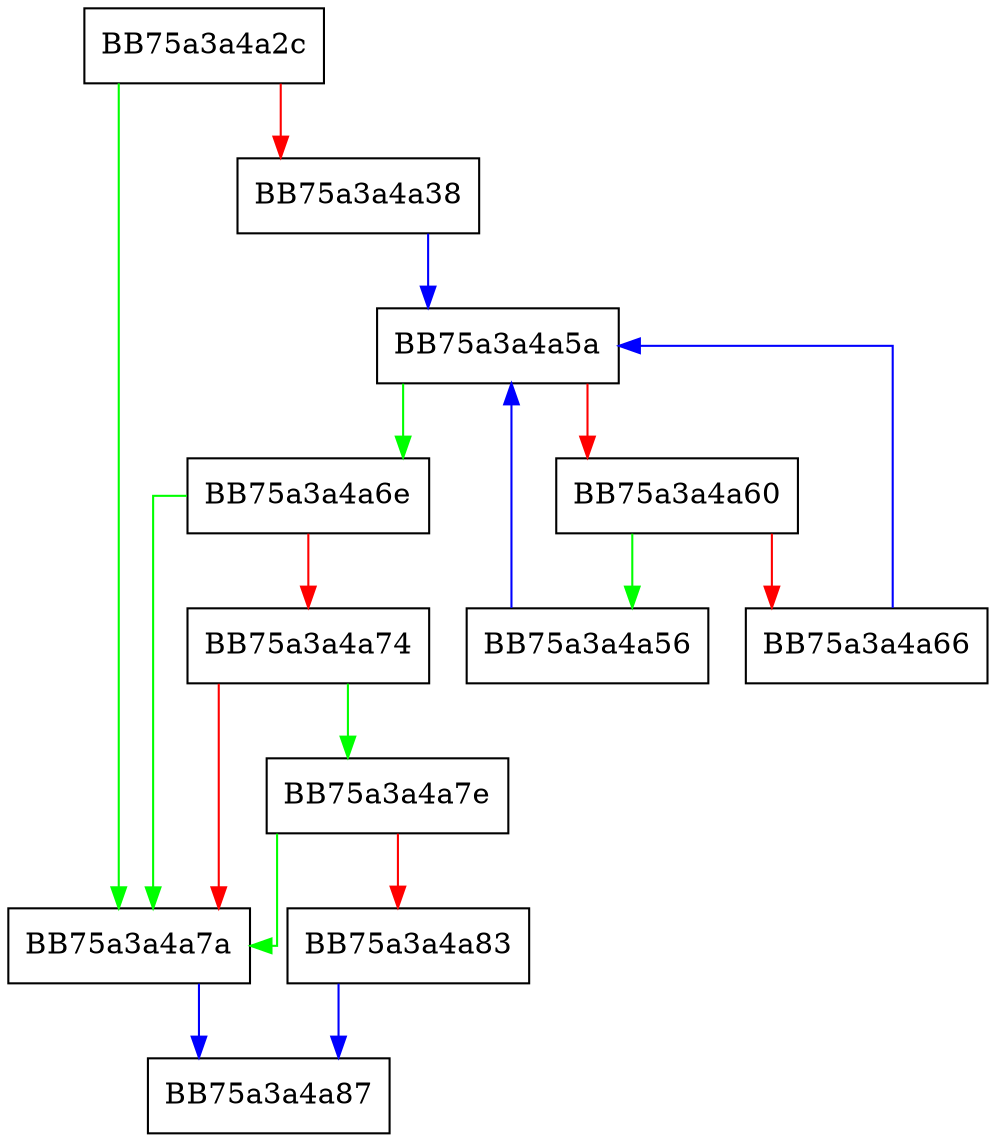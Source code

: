 digraph getReferencedObject {
  node [shape="box"];
  graph [splines=ortho];
  BB75a3a4a2c -> BB75a3a4a7a [color="green"];
  BB75a3a4a2c -> BB75a3a4a38 [color="red"];
  BB75a3a4a38 -> BB75a3a4a5a [color="blue"];
  BB75a3a4a56 -> BB75a3a4a5a [color="blue"];
  BB75a3a4a5a -> BB75a3a4a6e [color="green"];
  BB75a3a4a5a -> BB75a3a4a60 [color="red"];
  BB75a3a4a60 -> BB75a3a4a56 [color="green"];
  BB75a3a4a60 -> BB75a3a4a66 [color="red"];
  BB75a3a4a66 -> BB75a3a4a5a [color="blue"];
  BB75a3a4a6e -> BB75a3a4a7a [color="green"];
  BB75a3a4a6e -> BB75a3a4a74 [color="red"];
  BB75a3a4a74 -> BB75a3a4a7e [color="green"];
  BB75a3a4a74 -> BB75a3a4a7a [color="red"];
  BB75a3a4a7a -> BB75a3a4a87 [color="blue"];
  BB75a3a4a7e -> BB75a3a4a7a [color="green"];
  BB75a3a4a7e -> BB75a3a4a83 [color="red"];
  BB75a3a4a83 -> BB75a3a4a87 [color="blue"];
}